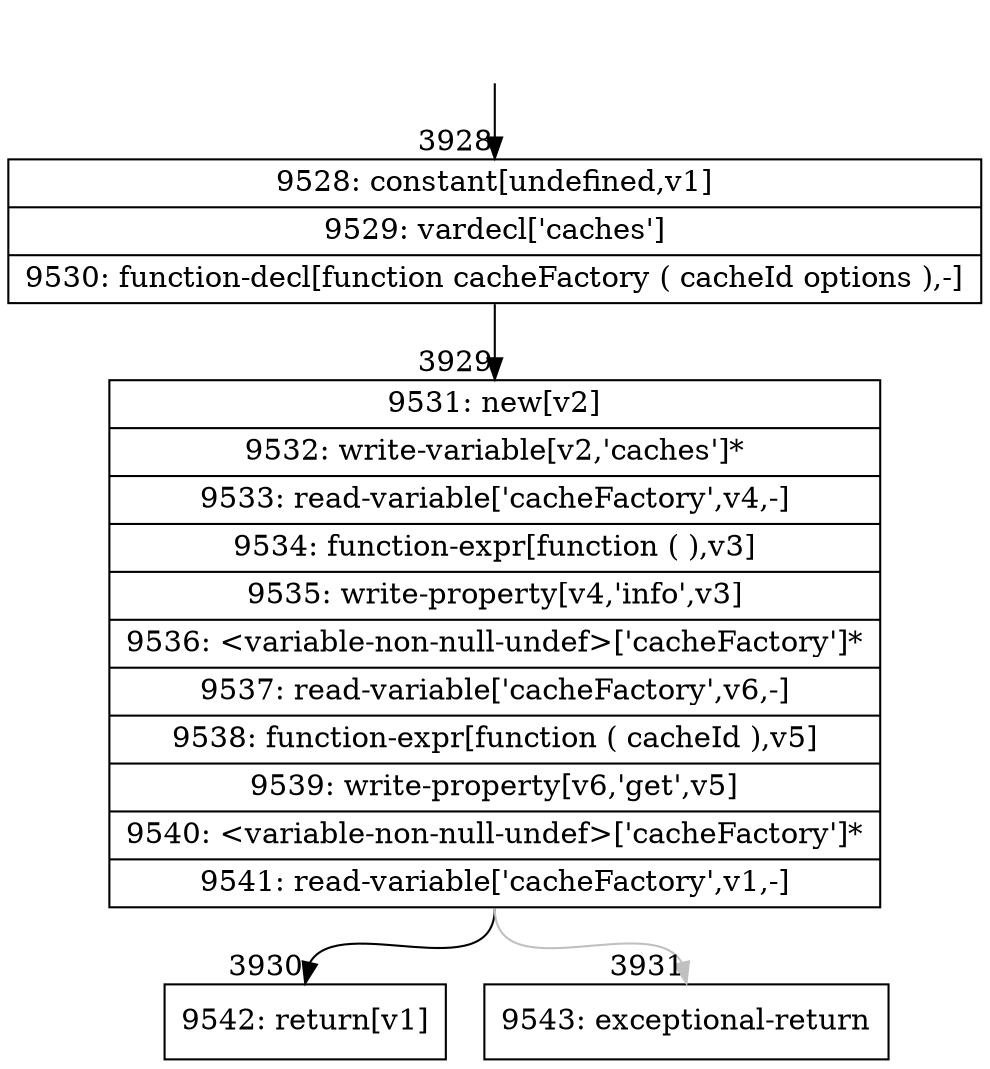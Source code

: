 digraph {
rankdir="TD"
BB_entry319[shape=none,label=""];
BB_entry319 -> BB3928 [tailport=s, headport=n, headlabel="    3928"]
BB3928 [shape=record label="{9528: constant[undefined,v1]|9529: vardecl['caches']|9530: function-decl[function cacheFactory ( cacheId options ),-]}" ] 
BB3928 -> BB3929 [tailport=s, headport=n, headlabel="      3929"]
BB3929 [shape=record label="{9531: new[v2]|9532: write-variable[v2,'caches']*|9533: read-variable['cacheFactory',v4,-]|9534: function-expr[function ( ),v3]|9535: write-property[v4,'info',v3]|9536: \<variable-non-null-undef\>['cacheFactory']*|9537: read-variable['cacheFactory',v6,-]|9538: function-expr[function ( cacheId ),v5]|9539: write-property[v6,'get',v5]|9540: \<variable-non-null-undef\>['cacheFactory']*|9541: read-variable['cacheFactory',v1,-]}" ] 
BB3929 -> BB3930 [tailport=s, headport=n, headlabel="      3930"]
BB3929 -> BB3931 [tailport=s, headport=n, color=gray, headlabel="      3931"]
BB3930 [shape=record label="{9542: return[v1]}" ] 
BB3931 [shape=record label="{9543: exceptional-return}" ] 
//#$~ 6051
}
